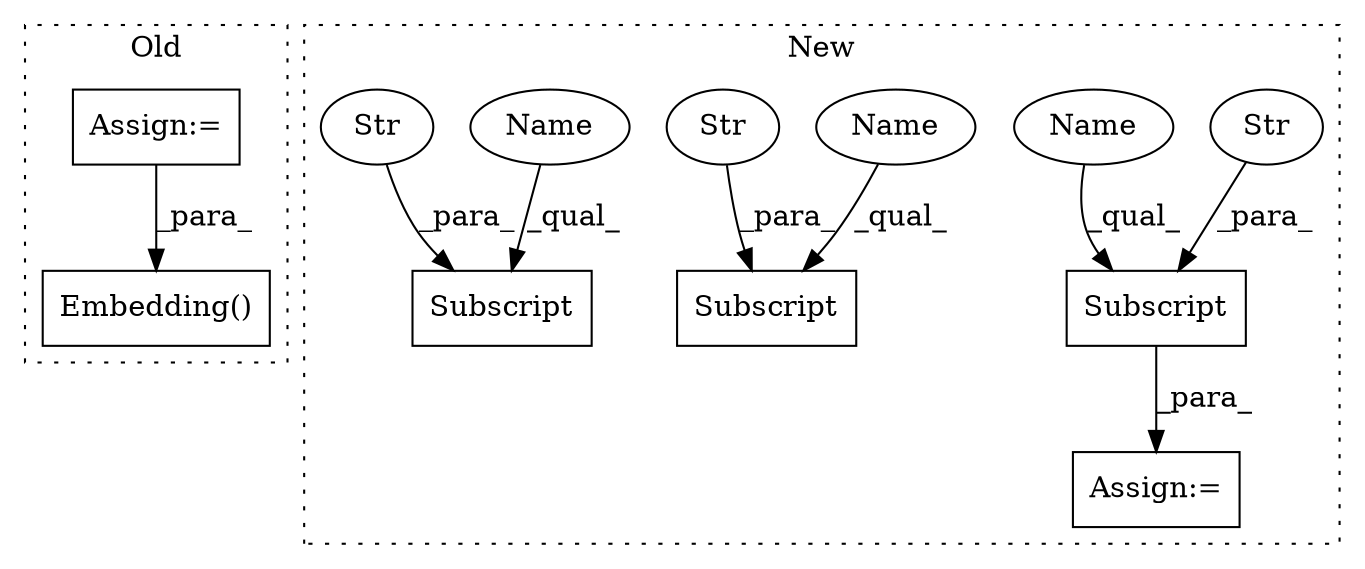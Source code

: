 digraph G {
subgraph cluster0 {
1 [label="Embedding()" a="75" s="2334,2386" l="13,16" shape="box"];
9 [label="Assign:=" a="68" s="1748" l="3" shape="box"];
label = "Old";
style="dotted";
}
subgraph cluster1 {
2 [label="Subscript" a="63" s="2042,0" l="27,0" shape="box"];
3 [label="Str" a="66" s="2049" l="19" shape="ellipse"];
4 [label="Subscript" a="63" s="2123,0" l="16,0" shape="box"];
5 [label="Str" a="66" s="2130" l="8" shape="ellipse"];
6 [label="Subscript" a="63" s="2333,0" l="24,0" shape="box"];
7 [label="Str" a="66" s="2340" l="16" shape="ellipse"];
8 [label="Assign:=" a="68" s="2039" l="3" shape="box"];
10 [label="Name" a="87" s="2333" l="6" shape="ellipse"];
11 [label="Name" a="87" s="2042" l="6" shape="ellipse"];
12 [label="Name" a="87" s="2123" l="6" shape="ellipse"];
label = "New";
style="dotted";
}
2 -> 8 [label="_para_"];
3 -> 2 [label="_para_"];
5 -> 4 [label="_para_"];
7 -> 6 [label="_para_"];
9 -> 1 [label="_para_"];
10 -> 6 [label="_qual_"];
11 -> 2 [label="_qual_"];
12 -> 4 [label="_qual_"];
}